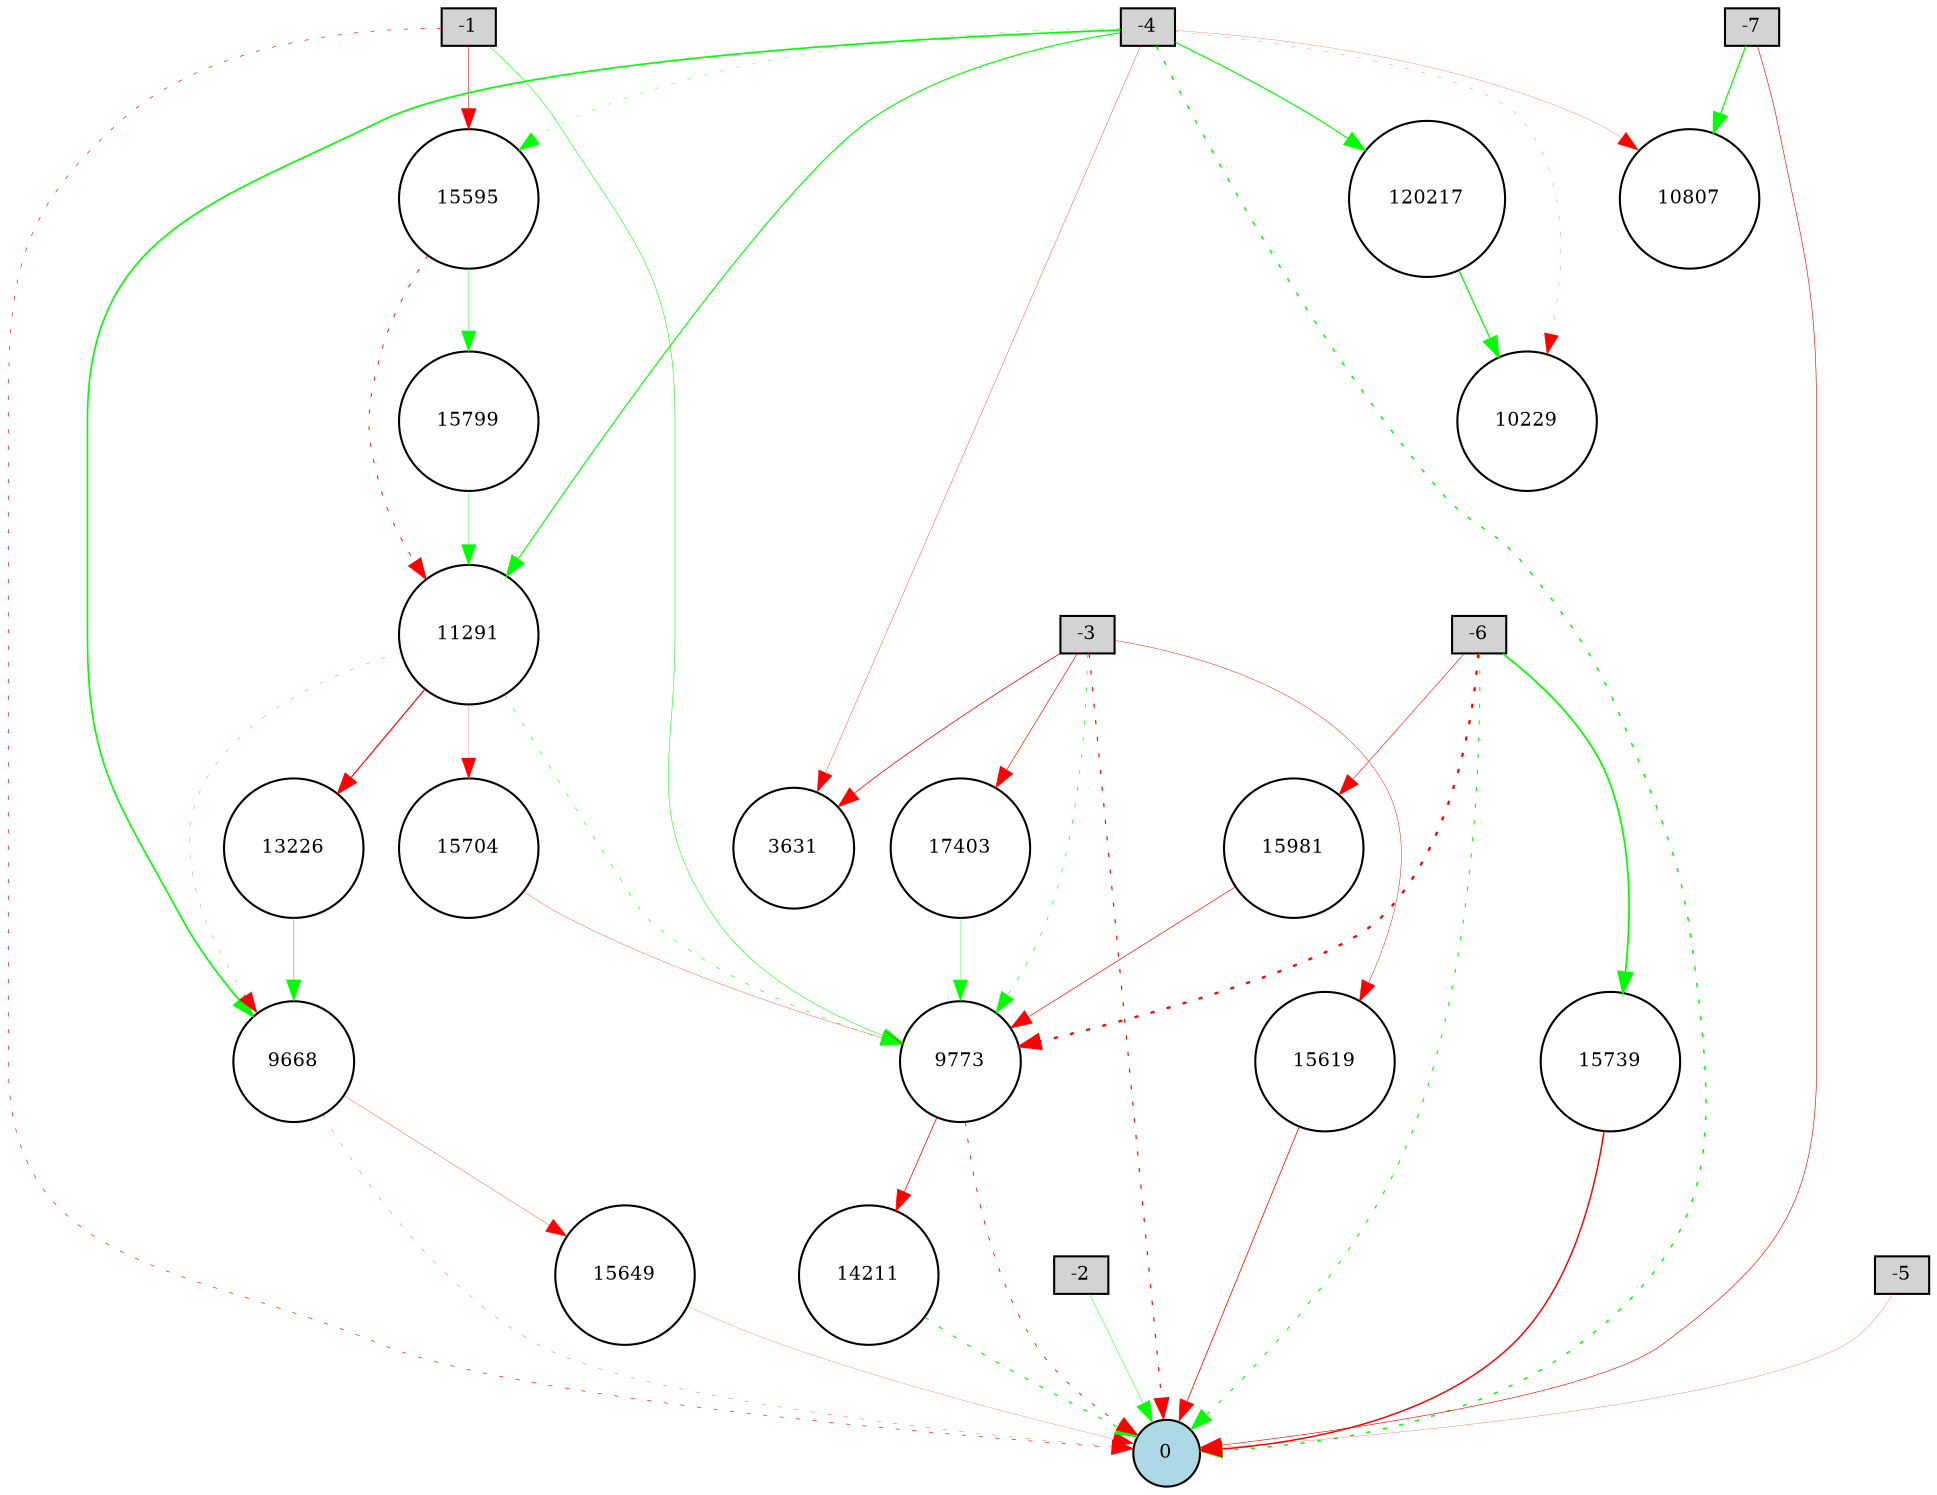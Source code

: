 digraph {
	node [fontsize=9 height=0.2 shape=circle width=0.2]
	-1 [fillcolor=lightgray shape=box style=filled]
	-2 [fillcolor=lightgray shape=box style=filled]
	-3 [fillcolor=lightgray shape=box style=filled]
	-4 [fillcolor=lightgray shape=box style=filled]
	-5 [fillcolor=lightgray shape=box style=filled]
	-6 [fillcolor=lightgray shape=box style=filled]
	-7 [fillcolor=lightgray shape=box style=filled]
	0 [fillcolor=lightblue style=filled]
	15649 [fillcolor=white style=filled]
	15799 [fillcolor=white style=filled]
	14211 [fillcolor=white style=filled]
	9668 [fillcolor=white style=filled]
	15619 [fillcolor=white style=filled]
	17403 [fillcolor=white style=filled]
	13226 [fillcolor=white style=filled]
	15595 [fillcolor=white style=filled]
	9773 [fillcolor=white style=filled]
	15981 [fillcolor=white style=filled]
	3631 [fillcolor=white style=filled]
	15739 [fillcolor=white style=filled]
	10229 [fillcolor=white style=filled]
	10807 [fillcolor=white style=filled]
	15704 [fillcolor=white style=filled]
	120217 [fillcolor=white style=filled]
	11291 [fillcolor=white style=filled]
	-1 -> 0 [color=red penwidth=0.3095044441816333 style=dotted]
	-2 -> 0 [color=green penwidth=0.20515289194241454 style=solid]
	-3 -> 0 [color=red penwidth=0.5628417286065239 style=dotted]
	-4 -> 0 [color=green penwidth=0.7301199832566222 style=dotted]
	-5 -> 0 [color=red penwidth=0.11323295039127255 style=solid]
	-6 -> 0 [color=green penwidth=0.5136448162321604 style=dotted]
	-7 -> 0 [color=red penwidth=0.3029375849644531 style=solid]
	-4 -> 3631 [color=red penwidth=0.1654894578515967 style=solid]
	-4 -> 9668 [color=green penwidth=0.8012591496015922 style=solid]
	9668 -> 0 [color=red penwidth=0.149449688711909 style=dotted]
	9773 -> 0 [color=red penwidth=0.40832536528367447 style=dotted]
	-6 -> 9773 [color=red penwidth=1.1 style=dotted]
	-4 -> 10229 [color=red penwidth=0.10968299923416572 style=dotted]
	-4 -> 10807 [color=red penwidth=0.10433663930461613 style=solid]
	-4 -> 11291 [color=green penwidth=0.5462912745890084 style=solid]
	11291 -> 9668 [color=red penwidth=0.12550994533223078 style=dotted]
	11291 -> 13226 [color=red penwidth=0.5680965118689099 style=solid]
	13226 -> 9668 [color=green penwidth=0.30235011856790206 style=solid]
	11291 -> 9773 [color=green penwidth=0.2870565838170571 style=dotted]
	-1 -> 9773 [color=green penwidth=0.2574911265204197 style=solid]
	9773 -> 14211 [color=red penwidth=0.372054830196354 style=solid]
	14211 -> 0 [color=green penwidth=0.5853165396046037 style=dotted]
	-3 -> 3631 [color=red penwidth=0.38028883070269937 style=solid]
	-4 -> 15595 [color=green penwidth=0.15975082972320837 style=dotted]
	15595 -> 11291 [color=red penwidth=0.44122703780289807 style=dotted]
	-3 -> 9773 [color=green penwidth=0.3129240828425449 style=dotted]
	-3 -> 15619 [color=red penwidth=0.21275605410954737 style=solid]
	15619 -> 0 [color=red penwidth=0.3750809960105319 style=solid]
	9668 -> 15649 [color=red penwidth=0.15204305187283407 style=solid]
	15649 -> 0 [color=red penwidth=0.1019790722436613 style=solid]
	11291 -> 15704 [color=red penwidth=0.10198309093732306 style=solid]
	15704 -> 9773 [color=red penwidth=0.14762522622939467 style=solid]
	-6 -> 15739 [color=green penwidth=0.8437255201079831 style=solid]
	15739 -> 0 [color=red penwidth=0.7141239530045768 style=solid]
	15595 -> 15799 [color=green penwidth=0.1997203489829602 style=solid]
	15799 -> 11291 [color=green penwidth=0.16051813701843448 style=solid]
	-1 -> 15595 [color=red penwidth=0.2823159085608299 style=solid]
	-6 -> 15981 [color=red penwidth=0.28282161169526016 style=solid]
	15981 -> 9773 [color=red penwidth=0.3259939875435549 style=solid]
	-3 -> 17403 [color=red penwidth=0.31556516616306896 style=solid]
	17403 -> 9773 [color=green penwidth=0.1578645961001636 style=solid]
	-7 -> 10807 [color=green penwidth=0.6092491934105168 style=solid]
	-4 -> 120217 [color=green penwidth=0.5618407422827341 style=solid]
	120217 -> 10229 [color=green penwidth=0.6278339568980514 style=solid]
}
